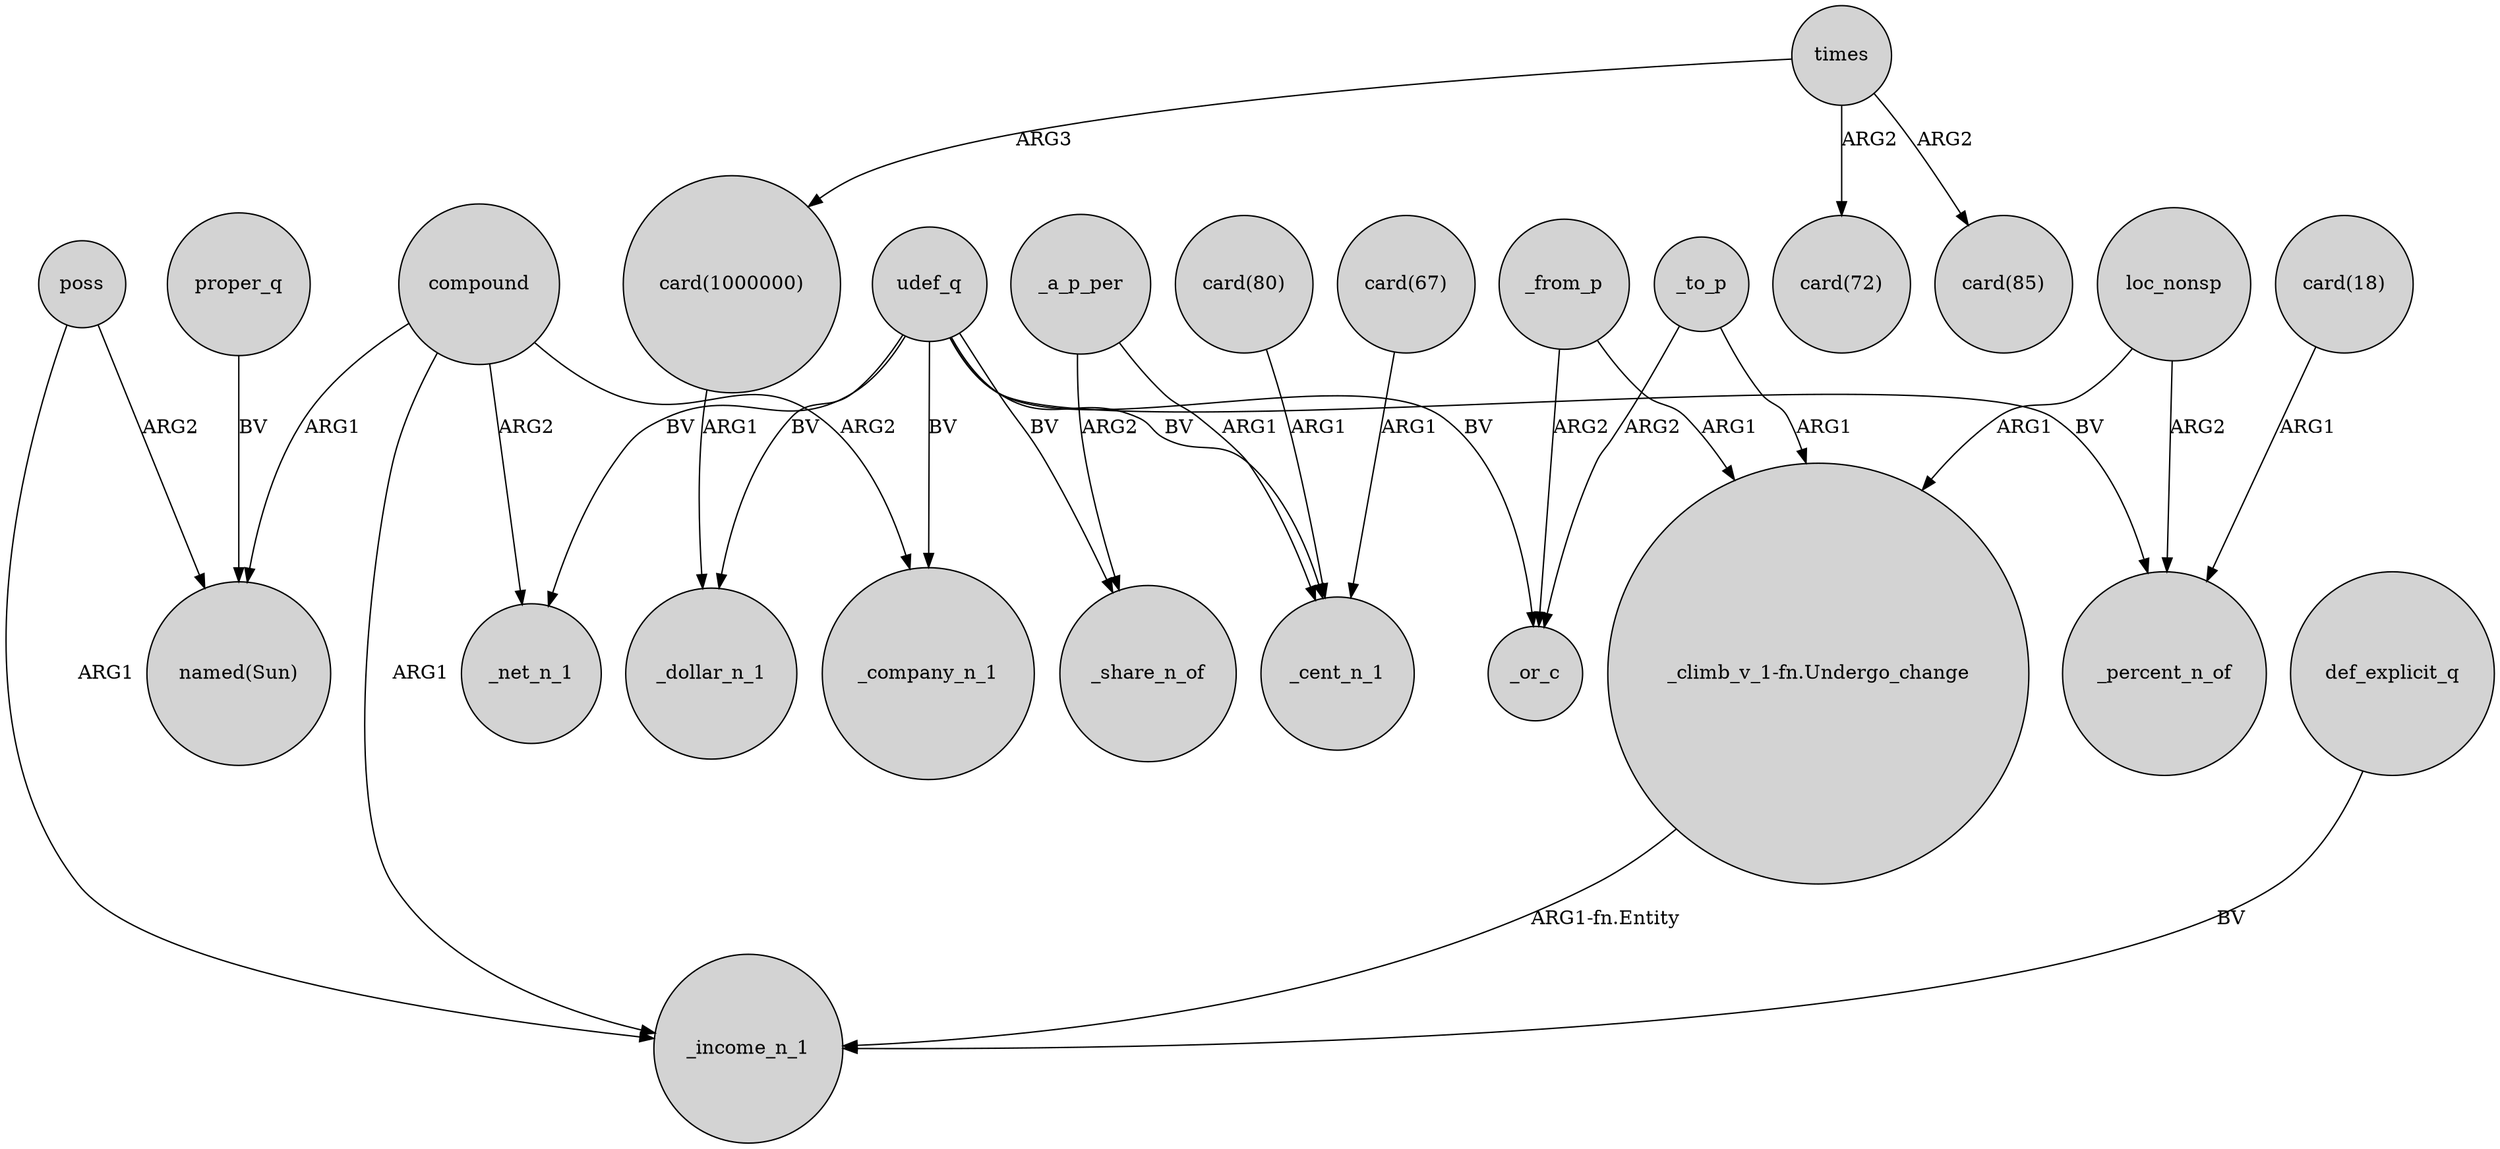 digraph {
	node [shape=circle style=filled]
	compound -> "named(Sun)" [label=ARG1]
	_to_p -> _or_c [label=ARG2]
	"card(80)" -> _cent_n_1 [label=ARG1]
	compound -> _net_n_1 [label=ARG2]
	_to_p -> "_climb_v_1-fn.Undergo_change" [label=ARG1]
	compound -> _company_n_1 [label=ARG2]
	_a_p_per -> _cent_n_1 [label=ARG1]
	"card(18)" -> _percent_n_of [label=ARG1]
	udef_q -> _company_n_1 [label=BV]
	times -> "card(1000000)" [label=ARG3]
	poss -> "named(Sun)" [label=ARG2]
	udef_q -> _cent_n_1 [label=BV]
	udef_q -> _or_c [label=BV]
	times -> "card(72)" [label=ARG2]
	def_explicit_q -> _income_n_1 [label=BV]
	proper_q -> "named(Sun)" [label=BV]
	compound -> _income_n_1 [label=ARG1]
	_a_p_per -> _share_n_of [label=ARG2]
	udef_q -> _percent_n_of [label=BV]
	poss -> _income_n_1 [label=ARG1]
	udef_q -> _share_n_of [label=BV]
	udef_q -> _net_n_1 [label=BV]
	udef_q -> _dollar_n_1 [label=BV]
	_from_p -> "_climb_v_1-fn.Undergo_change" [label=ARG1]
	"card(1000000)" -> _dollar_n_1 [label=ARG1]
	loc_nonsp -> "_climb_v_1-fn.Undergo_change" [label=ARG1]
	_from_p -> _or_c [label=ARG2]
	times -> "card(85)" [label=ARG2]
	"_climb_v_1-fn.Undergo_change" -> _income_n_1 [label="ARG1-fn.Entity"]
	"card(67)" -> _cent_n_1 [label=ARG1]
	loc_nonsp -> _percent_n_of [label=ARG2]
}
